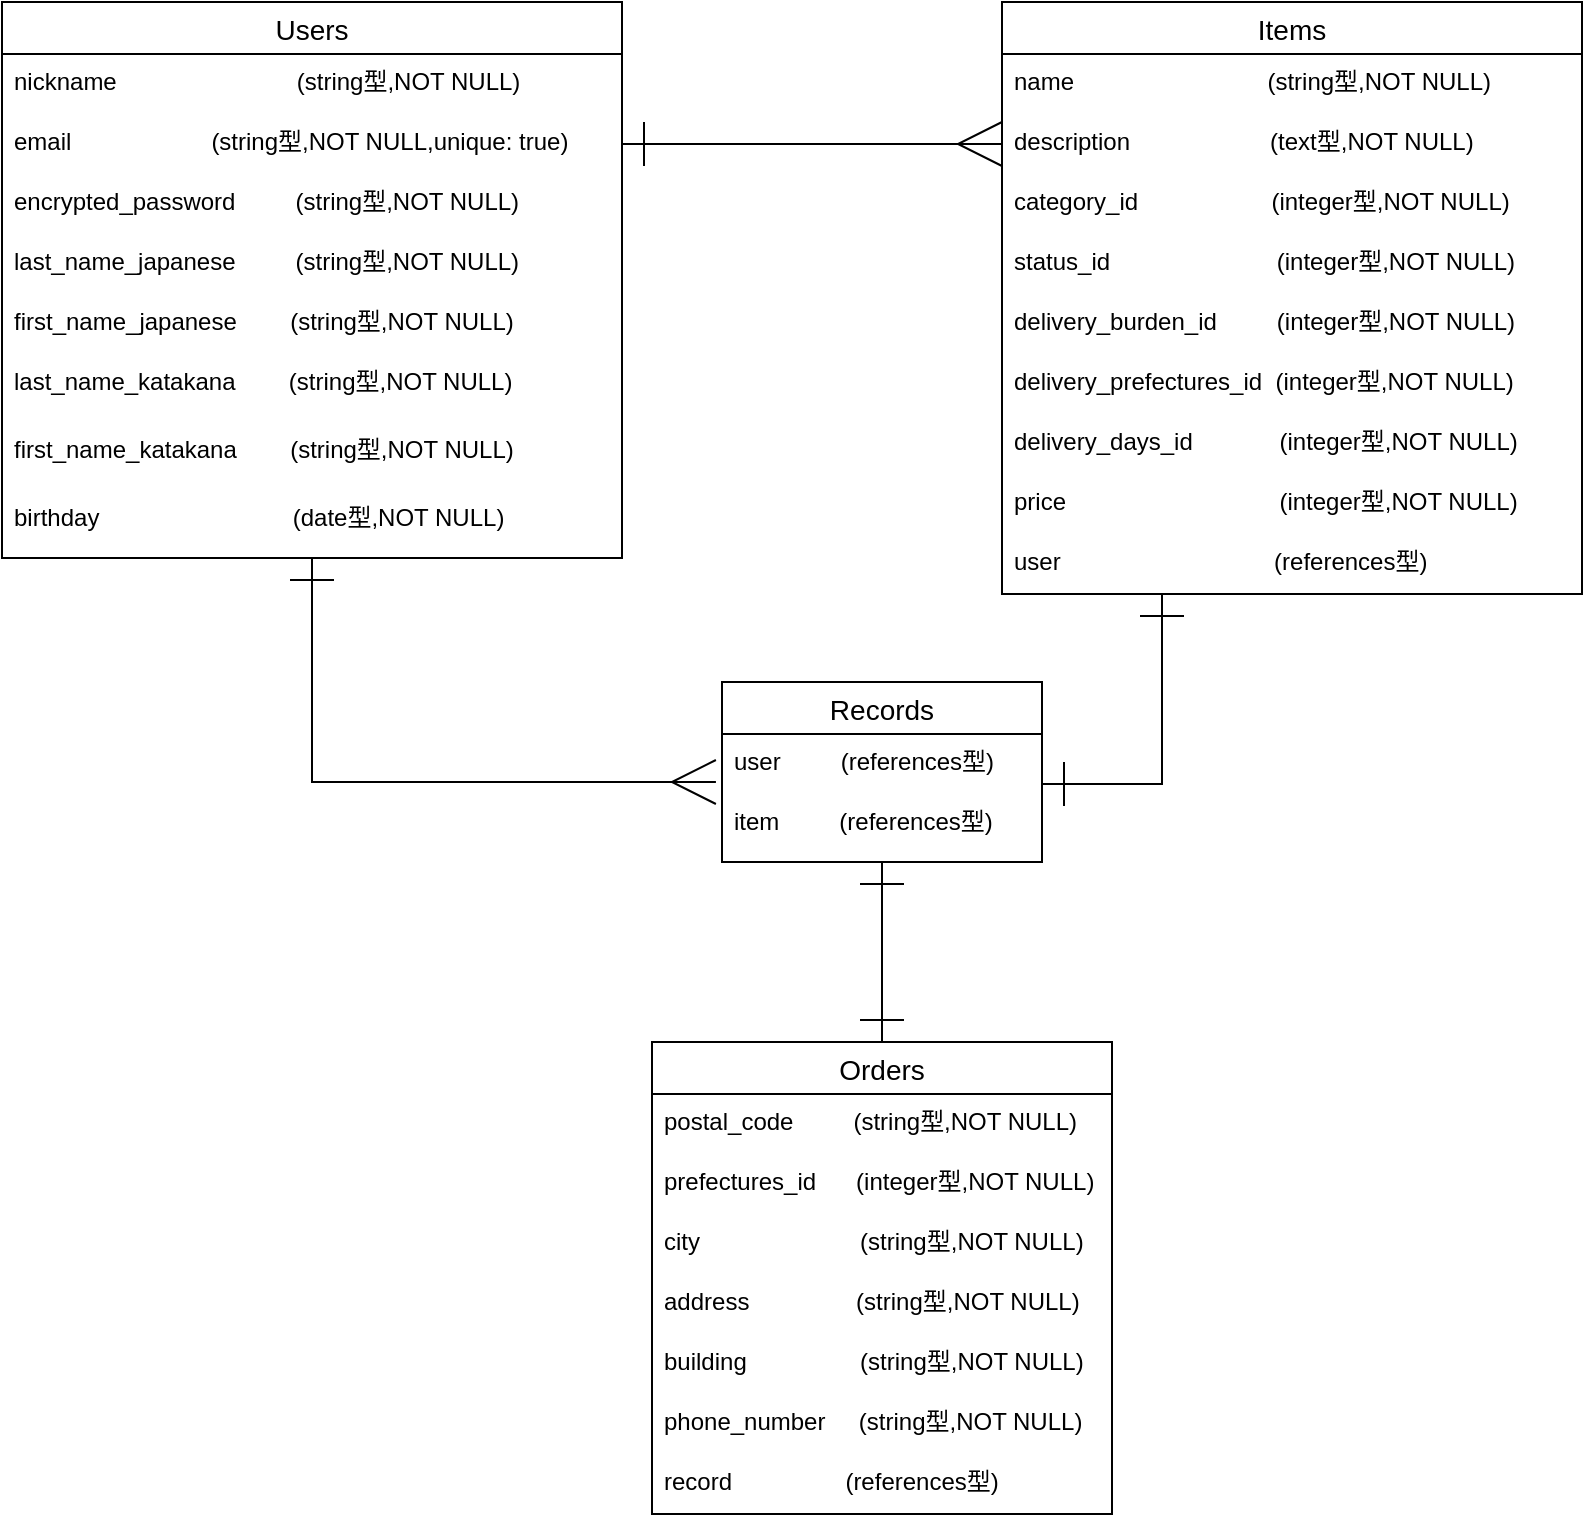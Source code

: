 <mxfile>
    <diagram id="2vWvkxEIndh6WNz9x0yQ" name="ページ1">
        <mxGraphModel dx="1248" dy="1253" grid="1" gridSize="10" guides="1" tooltips="1" connect="1" arrows="1" fold="1" page="0" pageScale="1" pageWidth="827" pageHeight="1169" math="0" shadow="0">
            <root>
                <mxCell id="0"/>
                <mxCell id="1" parent="0"/>
                <mxCell id="2cS0TJ7n7jxhiuwsgluK-87" style="edgeStyle=orthogonalEdgeStyle;rounded=0;orthogonalLoop=1;jettySize=auto;html=1;startArrow=ERone;startFill=0;startSize=20;endArrow=ERmany;endFill=0;endSize=20;strokeWidth=1;entryX=-0.019;entryY=0.8;entryDx=0;entryDy=0;entryPerimeter=0;" edge="1" parent="1" source="15" target="70">
                    <mxGeometry relative="1" as="geometry">
                        <mxPoint x="120" y="90" as="targetPoint"/>
                    </mxGeometry>
                </mxCell>
                <mxCell id="15" value="Users" style="swimlane;fontStyle=0;childLayout=stackLayout;horizontal=1;startSize=26;horizontalStack=0;resizeParent=1;resizeParentMax=0;resizeLast=0;collapsible=1;marginBottom=0;align=center;fontSize=14;" vertex="1" parent="1">
                    <mxGeometry x="-180" y="-400" width="310" height="278" as="geometry">
                        <mxRectangle x="190" y="-130" width="50" height="26" as="alternateBounds"/>
                    </mxGeometry>
                </mxCell>
                <mxCell id="17" value="nickname                           (string型,NOT NULL)" style="text;strokeColor=none;fillColor=none;spacingLeft=4;spacingRight=4;overflow=hidden;rotatable=0;points=[[0,0.5],[1,0.5]];portConstraint=eastwest;fontSize=12;" vertex="1" parent="15">
                    <mxGeometry y="26" width="310" height="30" as="geometry"/>
                </mxCell>
                <mxCell id="16" value="email                     (string型,NOT NULL,unique: true)" style="text;strokeColor=none;fillColor=none;spacingLeft=4;spacingRight=4;overflow=hidden;rotatable=0;points=[[0,0.5],[1,0.5]];portConstraint=eastwest;fontSize=12;" vertex="1" parent="15">
                    <mxGeometry y="56" width="310" height="30" as="geometry"/>
                </mxCell>
                <mxCell id="2cS0TJ7n7jxhiuwsgluK-93" value="encrypted_password         (string型,NOT NULL)" style="text;strokeColor=none;fillColor=none;spacingLeft=4;spacingRight=4;overflow=hidden;rotatable=0;points=[[0,0.5],[1,0.5]];portConstraint=eastwest;fontSize=12;" vertex="1" parent="15">
                    <mxGeometry y="86" width="310" height="30" as="geometry"/>
                </mxCell>
                <mxCell id="50" value="last_name_japanese         (string型,NOT NULL)" style="text;strokeColor=none;fillColor=none;spacingLeft=4;spacingRight=4;overflow=hidden;rotatable=0;points=[[0,0.5],[1,0.5]];portConstraint=eastwest;fontSize=12;" vertex="1" parent="15">
                    <mxGeometry y="116" width="310" height="30" as="geometry"/>
                </mxCell>
                <mxCell id="51" value="first_name_japanese        (string型,NOT NULL)" style="text;strokeColor=none;fillColor=none;spacingLeft=4;spacingRight=4;overflow=hidden;rotatable=0;points=[[0,0.5],[1,0.5]];portConstraint=eastwest;fontSize=12;" vertex="1" parent="15">
                    <mxGeometry y="146" width="310" height="30" as="geometry"/>
                </mxCell>
                <mxCell id="52" value="last_name_katakana        (string型,NOT NULL)" style="text;strokeColor=none;fillColor=none;spacingLeft=4;spacingRight=4;overflow=hidden;rotatable=0;points=[[0,0.5],[1,0.5]];portConstraint=eastwest;fontSize=12;" vertex="1" parent="15">
                    <mxGeometry y="176" width="310" height="34" as="geometry"/>
                </mxCell>
                <mxCell id="2cS0TJ7n7jxhiuwsgluK-91" value="first_name_katakana        (string型,NOT NULL)" style="text;strokeColor=none;fillColor=none;spacingLeft=4;spacingRight=4;overflow=hidden;rotatable=0;points=[[0,0.5],[1,0.5]];portConstraint=eastwest;fontSize=12;" vertex="1" parent="15">
                    <mxGeometry y="210" width="310" height="34" as="geometry"/>
                </mxCell>
                <mxCell id="2cS0TJ7n7jxhiuwsgluK-92" value="birthday                             (date型,NOT NULL)" style="text;strokeColor=none;fillColor=none;spacingLeft=4;spacingRight=4;overflow=hidden;rotatable=0;points=[[0,0.5],[1,0.5]];portConstraint=eastwest;fontSize=12;" vertex="1" parent="15">
                    <mxGeometry y="244" width="310" height="34" as="geometry"/>
                </mxCell>
                <mxCell id="2cS0TJ7n7jxhiuwsgluK-88" style="edgeStyle=orthogonalEdgeStyle;rounded=0;orthogonalLoop=1;jettySize=auto;html=1;entryX=1;entryY=0.833;entryDx=0;entryDy=0;entryPerimeter=0;startArrow=ERone;startFill=0;startSize=20;endArrow=ERone;endFill=0;endSize=20;strokeWidth=1;" edge="1" parent="1" source="57" target="70">
                    <mxGeometry relative="1" as="geometry">
                        <Array as="points">
                            <mxPoint x="400" y="-9"/>
                        </Array>
                    </mxGeometry>
                </mxCell>
                <mxCell id="57" value="Items" style="swimlane;fontStyle=0;childLayout=stackLayout;horizontal=1;startSize=26;horizontalStack=0;resizeParent=1;resizeParentMax=0;resizeLast=0;collapsible=1;marginBottom=0;align=center;fontSize=14;" vertex="1" parent="1">
                    <mxGeometry x="320" y="-400" width="290" height="296" as="geometry">
                        <mxRectangle x="190" y="-130" width="50" height="26" as="alternateBounds"/>
                    </mxGeometry>
                </mxCell>
                <mxCell id="60" value="name                             (string型,NOT NULL)" style="text;strokeColor=none;fillColor=none;spacingLeft=4;spacingRight=4;overflow=hidden;rotatable=0;points=[[0,0.5],[1,0.5]];portConstraint=eastwest;fontSize=12;" vertex="1" parent="57">
                    <mxGeometry y="26" width="290" height="30" as="geometry"/>
                </mxCell>
                <mxCell id="61" value="description                     (text型,NOT NULL)" style="text;strokeColor=none;fillColor=none;spacingLeft=4;spacingRight=4;overflow=hidden;rotatable=0;points=[[0,0.5],[1,0.5]];portConstraint=eastwest;fontSize=12;" vertex="1" parent="57">
                    <mxGeometry y="56" width="290" height="30" as="geometry"/>
                </mxCell>
                <mxCell id="62" value="category_id                    (integer型,NOT NULL)" style="text;strokeColor=none;fillColor=none;spacingLeft=4;spacingRight=4;overflow=hidden;rotatable=0;points=[[0,0.5],[1,0.5]];portConstraint=eastwest;fontSize=12;" vertex="1" parent="57">
                    <mxGeometry y="86" width="290" height="30" as="geometry"/>
                </mxCell>
                <mxCell id="63" value="status_id                         (integer型,NOT NULL)" style="text;strokeColor=none;fillColor=none;spacingLeft=4;spacingRight=4;overflow=hidden;rotatable=0;points=[[0,0.5],[1,0.5]];portConstraint=eastwest;fontSize=12;" vertex="1" parent="57">
                    <mxGeometry y="116" width="290" height="30" as="geometry"/>
                </mxCell>
                <mxCell id="64" value="delivery_burden_id         (integer型,NOT NULL)" style="text;strokeColor=none;fillColor=none;spacingLeft=4;spacingRight=4;overflow=hidden;rotatable=0;points=[[0,0.5],[1,0.5]];portConstraint=eastwest;fontSize=12;" vertex="1" parent="57">
                    <mxGeometry y="146" width="290" height="30" as="geometry"/>
                </mxCell>
                <mxCell id="65" value="delivery_prefectures_id  (integer型,NOT NULL)" style="text;strokeColor=none;fillColor=none;spacingLeft=4;spacingRight=4;overflow=hidden;rotatable=0;points=[[0,0.5],[1,0.5]];portConstraint=eastwest;fontSize=12;" vertex="1" parent="57">
                    <mxGeometry y="176" width="290" height="30" as="geometry"/>
                </mxCell>
                <mxCell id="66" value="delivery_days_id             (integer型,NOT NULL)" style="text;strokeColor=none;fillColor=none;spacingLeft=4;spacingRight=4;overflow=hidden;rotatable=0;points=[[0,0.5],[1,0.5]];portConstraint=eastwest;fontSize=12;" vertex="1" parent="57">
                    <mxGeometry y="206" width="290" height="30" as="geometry"/>
                </mxCell>
                <mxCell id="67" value="price                                (integer型,NOT NULL)" style="text;strokeColor=none;fillColor=none;spacingLeft=4;spacingRight=4;overflow=hidden;rotatable=0;points=[[0,0.5],[1,0.5]];portConstraint=eastwest;fontSize=12;" vertex="1" parent="57">
                    <mxGeometry y="236" width="290" height="30" as="geometry"/>
                </mxCell>
                <mxCell id="68" value="user                                (references型)" style="text;strokeColor=none;fillColor=none;spacingLeft=4;spacingRight=4;overflow=hidden;rotatable=0;points=[[0,0.5],[1,0.5]];portConstraint=eastwest;fontSize=12;" vertex="1" parent="57">
                    <mxGeometry y="266" width="290" height="30" as="geometry"/>
                </mxCell>
                <mxCell id="2cS0TJ7n7jxhiuwsgluK-95" style="edgeStyle=orthogonalEdgeStyle;rounded=0;orthogonalLoop=1;jettySize=auto;html=1;entryX=0.5;entryY=0;entryDx=0;entryDy=0;startArrow=ERone;startFill=0;startSize=20;endArrow=ERone;endFill=0;endSize=20;strokeWidth=1;" edge="1" parent="1" source="69" target="76">
                    <mxGeometry relative="1" as="geometry"/>
                </mxCell>
                <mxCell id="69" value="Records" style="swimlane;fontStyle=0;childLayout=stackLayout;horizontal=1;startSize=26;horizontalStack=0;resizeParent=1;resizeParentMax=0;resizeLast=0;collapsible=1;marginBottom=0;align=center;fontSize=14;" vertex="1" parent="1">
                    <mxGeometry x="180" y="-60" width="160" height="90" as="geometry">
                        <mxRectangle x="190" y="-130" width="50" height="26" as="alternateBounds"/>
                    </mxGeometry>
                </mxCell>
                <mxCell id="70" value="user         (references型)" style="text;strokeColor=none;fillColor=none;spacingLeft=4;spacingRight=4;overflow=hidden;rotatable=0;points=[[0,0.5],[1,0.5]];portConstraint=eastwest;fontSize=12;" vertex="1" parent="69">
                    <mxGeometry y="26" width="160" height="30" as="geometry"/>
                </mxCell>
                <mxCell id="71" value="item         (references型)" style="text;strokeColor=none;fillColor=none;spacingLeft=4;spacingRight=4;overflow=hidden;rotatable=0;points=[[0,0.5],[1,0.5]];portConstraint=eastwest;fontSize=12;" vertex="1" parent="69">
                    <mxGeometry y="56" width="160" height="34" as="geometry"/>
                </mxCell>
                <mxCell id="76" value="Orders" style="swimlane;fontStyle=0;childLayout=stackLayout;horizontal=1;startSize=26;horizontalStack=0;resizeParent=1;resizeParentMax=0;resizeLast=0;collapsible=1;marginBottom=0;align=center;fontSize=14;" vertex="1" parent="1">
                    <mxGeometry x="145" y="120" width="230" height="236" as="geometry">
                        <mxRectangle x="190" y="-130" width="50" height="26" as="alternateBounds"/>
                    </mxGeometry>
                </mxCell>
                <mxCell id="77" value="postal_code         (string型,NOT NULL)" style="text;strokeColor=none;fillColor=none;spacingLeft=4;spacingRight=4;overflow=hidden;rotatable=0;points=[[0,0.5],[1,0.5]];portConstraint=eastwest;fontSize=12;" vertex="1" parent="76">
                    <mxGeometry y="26" width="230" height="30" as="geometry"/>
                </mxCell>
                <mxCell id="78" value="prefectures_id      (integer型,NOT NULL)" style="text;strokeColor=none;fillColor=none;spacingLeft=4;spacingRight=4;overflow=hidden;rotatable=0;points=[[0,0.5],[1,0.5]];portConstraint=eastwest;fontSize=12;" vertex="1" parent="76">
                    <mxGeometry y="56" width="230" height="30" as="geometry"/>
                </mxCell>
                <mxCell id="79" value="city                        (string型,NOT NULL)" style="text;strokeColor=none;fillColor=none;spacingLeft=4;spacingRight=4;overflow=hidden;rotatable=0;points=[[0,0.5],[1,0.5]];portConstraint=eastwest;fontSize=12;" vertex="1" parent="76">
                    <mxGeometry y="86" width="230" height="30" as="geometry"/>
                </mxCell>
                <mxCell id="80" value="address                (string型,NOT NULL)" style="text;strokeColor=none;fillColor=none;spacingLeft=4;spacingRight=4;overflow=hidden;rotatable=0;points=[[0,0.5],[1,0.5]];portConstraint=eastwest;fontSize=12;" vertex="1" parent="76">
                    <mxGeometry y="116" width="230" height="30" as="geometry"/>
                </mxCell>
                <mxCell id="81" value="building                 (string型,NOT NULL)" style="text;strokeColor=none;fillColor=none;spacingLeft=4;spacingRight=4;overflow=hidden;rotatable=0;points=[[0,0.5],[1,0.5]];portConstraint=eastwest;fontSize=12;" vertex="1" parent="76">
                    <mxGeometry y="146" width="230" height="30" as="geometry"/>
                </mxCell>
                <mxCell id="82" value="phone_number     (string型,NOT NULL)" style="text;strokeColor=none;fillColor=none;spacingLeft=4;spacingRight=4;overflow=hidden;rotatable=0;points=[[0,0.5],[1,0.5]];portConstraint=eastwest;fontSize=12;" vertex="1" parent="76">
                    <mxGeometry y="176" width="230" height="30" as="geometry"/>
                </mxCell>
                <mxCell id="2cS0TJ7n7jxhiuwsgluK-97" value="record                 (references型)" style="text;strokeColor=none;fillColor=none;spacingLeft=4;spacingRight=4;overflow=hidden;rotatable=0;points=[[0,0.5],[1,0.5]];portConstraint=eastwest;fontSize=12;" vertex="1" parent="76">
                    <mxGeometry y="206" width="230" height="30" as="geometry"/>
                </mxCell>
                <mxCell id="2cS0TJ7n7jxhiuwsgluK-86" style="edgeStyle=orthogonalEdgeStyle;rounded=0;orthogonalLoop=1;jettySize=auto;html=1;entryX=0;entryY=0.5;entryDx=0;entryDy=0;endArrow=ERmany;endFill=0;strokeWidth=1;endSize=20;startArrow=ERone;startFill=0;startSize=20;" edge="1" parent="1" target="61">
                    <mxGeometry relative="1" as="geometry">
                        <mxPoint x="130" y="-329" as="sourcePoint"/>
                        <Array as="points">
                            <mxPoint x="140" y="-329"/>
                            <mxPoint x="140" y="-329"/>
                        </Array>
                    </mxGeometry>
                </mxCell>
            </root>
        </mxGraphModel>
    </diagram>
    <diagram id="spgfthqDv1Efy01i3Jxa" name="ページ2">
        <mxGraphModel dx="1420" dy="725" grid="1" gridSize="10" guides="1" tooltips="1" connect="1" arrows="1" fold="1" page="1" pageScale="1" pageWidth="827" pageHeight="1169" math="0" shadow="0">
            <root>
                <mxCell id="MXcIdc1bNc_76wFoQm4o-0"/>
                <mxCell id="MXcIdc1bNc_76wFoQm4o-1" parent="MXcIdc1bNc_76wFoQm4o-0"/>
            </root>
        </mxGraphModel>
    </diagram>
</mxfile>